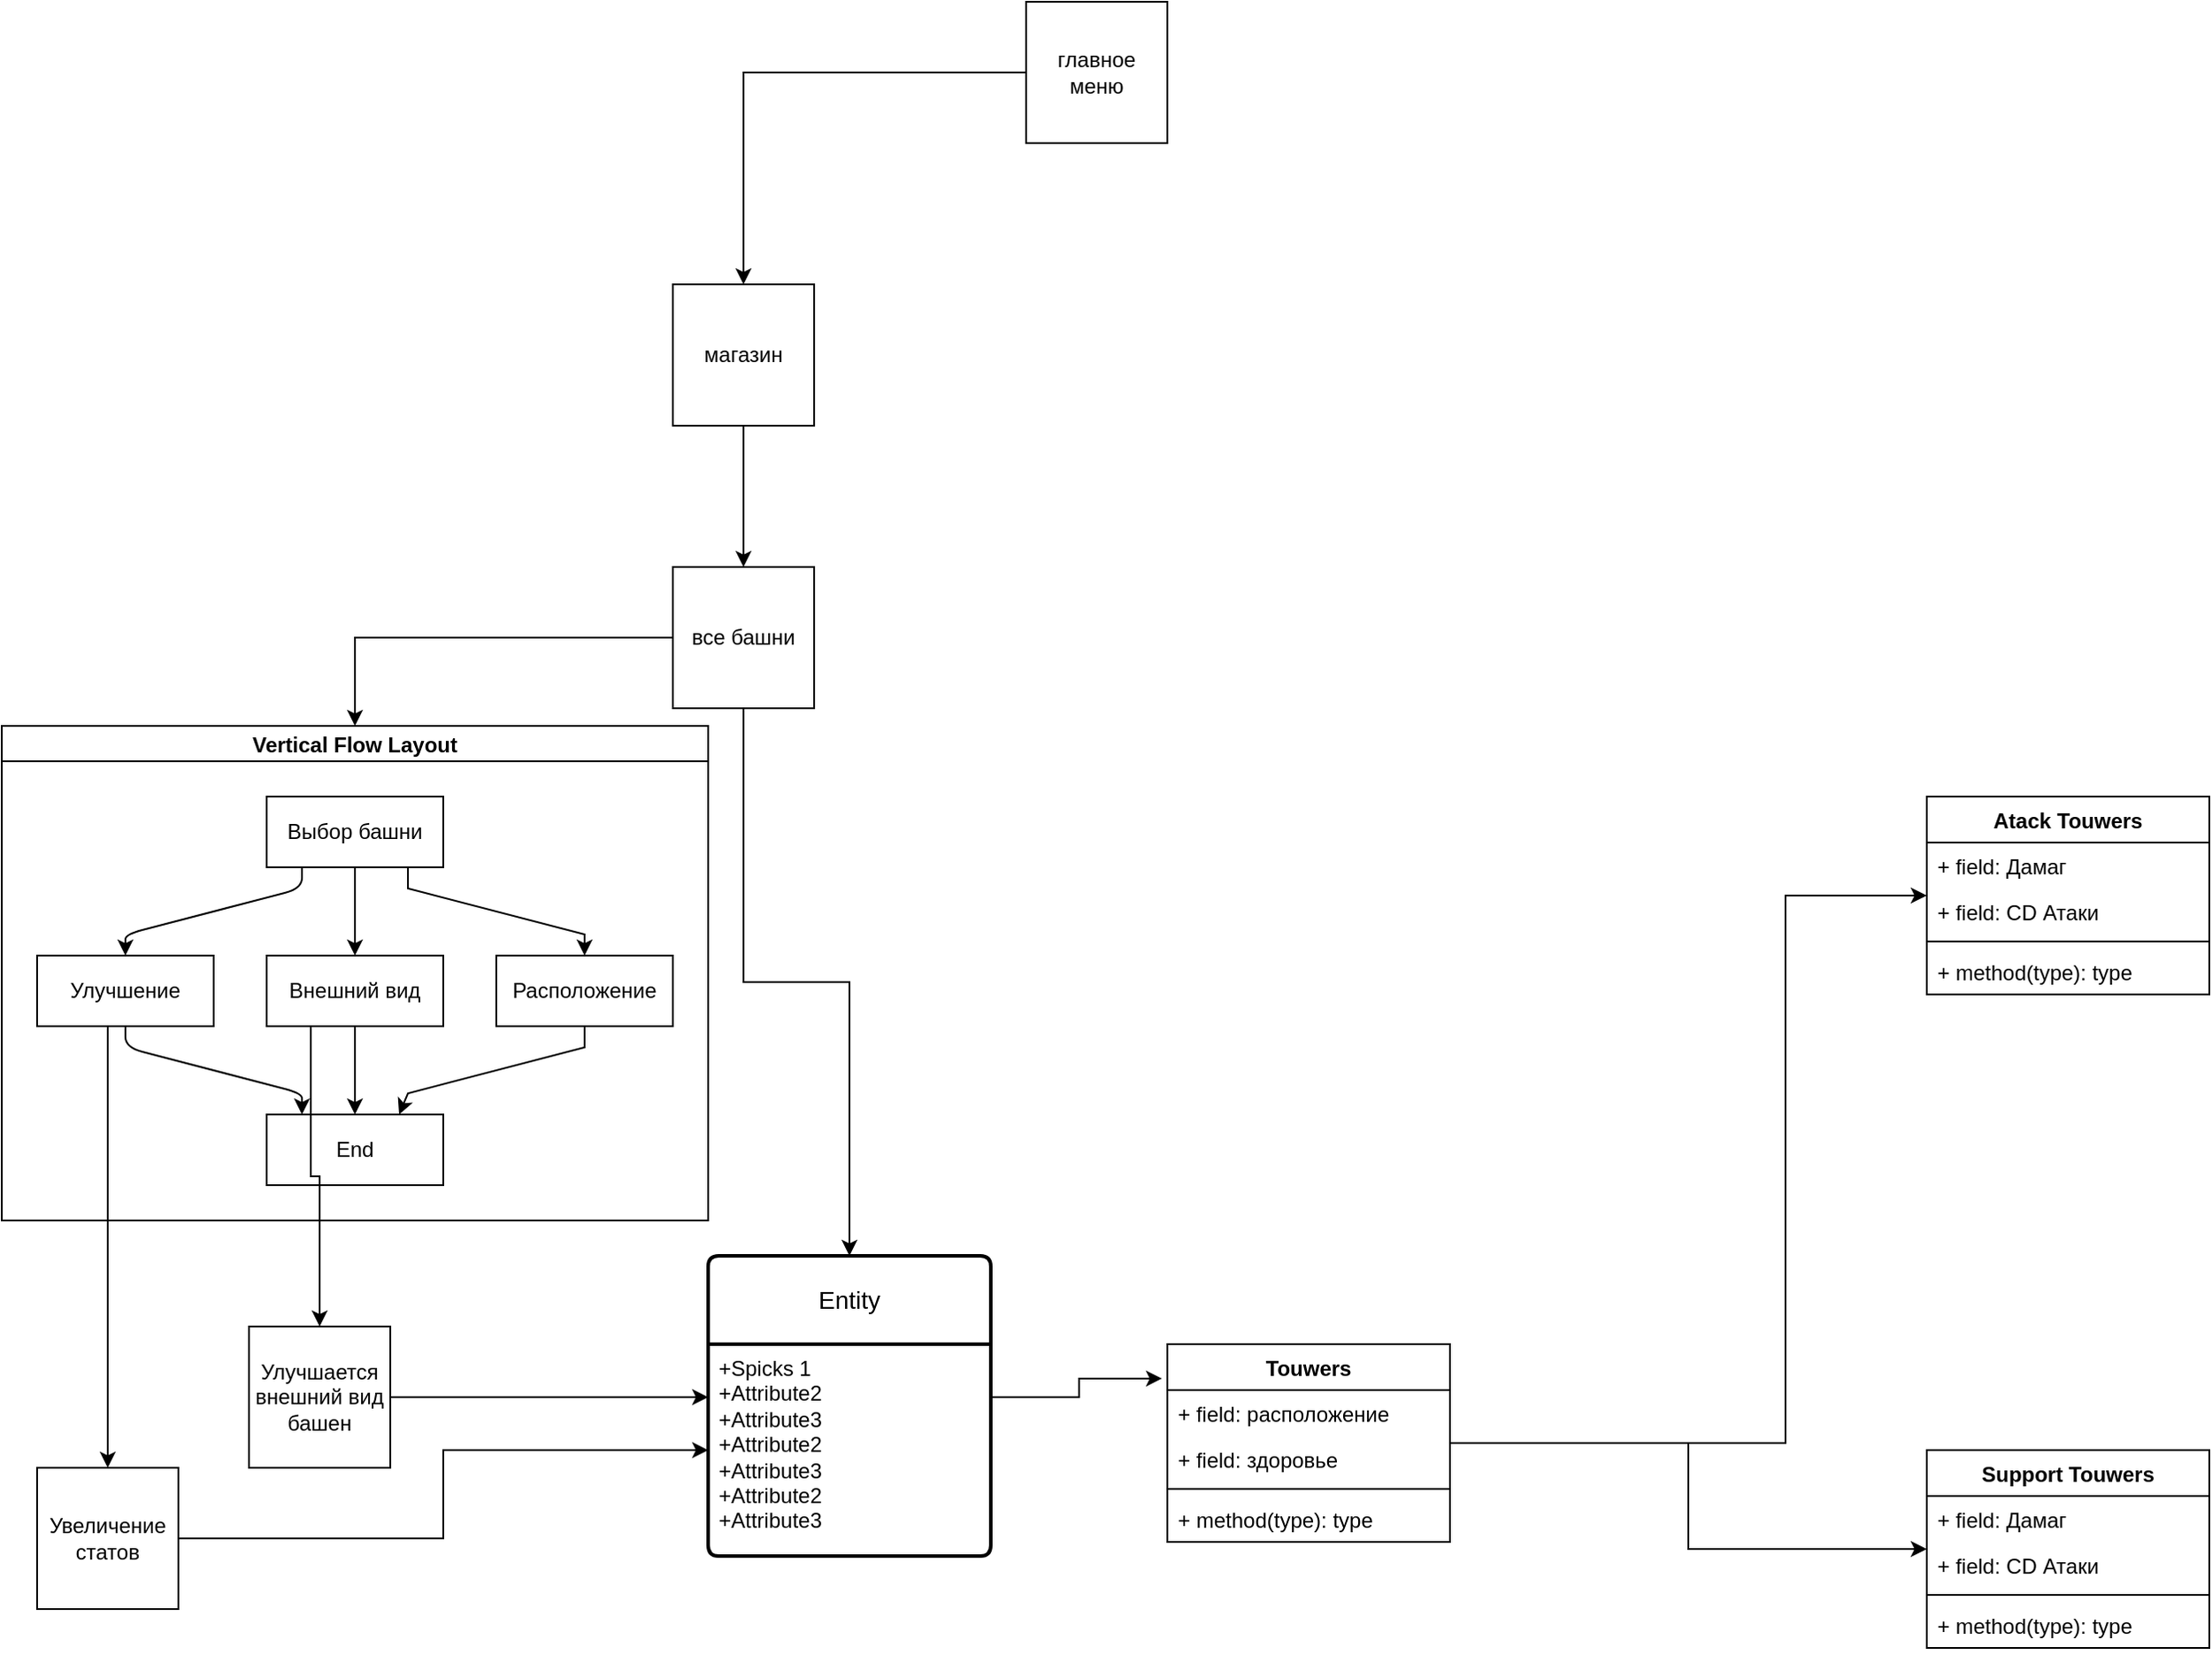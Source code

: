 <mxfile version="22.1.5" type="device">
  <diagram name="Страница — 1" id="nsXlW_DT-UsqhyboqPyw">
    <mxGraphModel dx="2807" dy="1133" grid="1" gridSize="10" guides="1" tooltips="1" connect="1" arrows="1" fold="1" page="1" pageScale="1" pageWidth="827" pageHeight="1169" math="0" shadow="0">
      <root>
        <mxCell id="0" />
        <mxCell id="1" parent="0" />
        <mxCell id="zxyF027QwPhP6R2RznG6-3" style="edgeStyle=orthogonalEdgeStyle;rounded=0;orthogonalLoop=1;jettySize=auto;html=1;" edge="1" parent="1" source="zxyF027QwPhP6R2RznG6-1" target="zxyF027QwPhP6R2RznG6-2">
          <mxGeometry relative="1" as="geometry" />
        </mxCell>
        <mxCell id="zxyF027QwPhP6R2RznG6-1" value="главное меню" style="whiteSpace=wrap;html=1;aspect=fixed;" vertex="1" parent="1">
          <mxGeometry x="360" y="40" width="80" height="80" as="geometry" />
        </mxCell>
        <mxCell id="zxyF027QwPhP6R2RznG6-5" style="edgeStyle=orthogonalEdgeStyle;rounded=0;orthogonalLoop=1;jettySize=auto;html=1;" edge="1" parent="1" source="zxyF027QwPhP6R2RznG6-2" target="zxyF027QwPhP6R2RznG6-4">
          <mxGeometry relative="1" as="geometry" />
        </mxCell>
        <mxCell id="zxyF027QwPhP6R2RznG6-2" value="магазин" style="whiteSpace=wrap;html=1;aspect=fixed;" vertex="1" parent="1">
          <mxGeometry x="160" y="200" width="80" height="80" as="geometry" />
        </mxCell>
        <mxCell id="zxyF027QwPhP6R2RznG6-8" style="edgeStyle=orthogonalEdgeStyle;rounded=0;orthogonalLoop=1;jettySize=auto;html=1;" edge="1" parent="1" source="zxyF027QwPhP6R2RznG6-4" target="zxyF027QwPhP6R2RznG6-6">
          <mxGeometry relative="1" as="geometry" />
        </mxCell>
        <mxCell id="zxyF027QwPhP6R2RznG6-23" style="edgeStyle=orthogonalEdgeStyle;rounded=0;orthogonalLoop=1;jettySize=auto;html=1;exitX=0;exitY=0.5;exitDx=0;exitDy=0;entryX=0.5;entryY=0;entryDx=0;entryDy=0;" edge="1" parent="1" source="zxyF027QwPhP6R2RznG6-4" target="zxyF027QwPhP6R2RznG6-14">
          <mxGeometry relative="1" as="geometry" />
        </mxCell>
        <mxCell id="zxyF027QwPhP6R2RznG6-4" value="все башни" style="whiteSpace=wrap;html=1;aspect=fixed;" vertex="1" parent="1">
          <mxGeometry x="160" y="360" width="80" height="80" as="geometry" />
        </mxCell>
        <mxCell id="zxyF027QwPhP6R2RznG6-6" value="Entity" style="swimlane;childLayout=stackLayout;horizontal=1;startSize=50;horizontalStack=0;rounded=1;fontSize=14;fontStyle=0;strokeWidth=2;resizeParent=0;resizeLast=1;shadow=0;dashed=0;align=center;arcSize=4;whiteSpace=wrap;html=1;" vertex="1" parent="1">
          <mxGeometry x="180" y="750" width="160" height="170" as="geometry" />
        </mxCell>
        <mxCell id="zxyF027QwPhP6R2RznG6-7" value="+Spicks 1&lt;br style=&quot;border-color: var(--border-color);&quot;&gt;+Attribute2&lt;br style=&quot;border-color: var(--border-color);&quot;&gt;+Attribute3&lt;br style=&quot;border-color: var(--border-color);&quot;&gt;+Attribute2&lt;br style=&quot;border-color: var(--border-color);&quot;&gt;+Attribute3&lt;br style=&quot;border-color: var(--border-color);&quot;&gt;+Attribute2&lt;br style=&quot;border-color: var(--border-color);&quot;&gt;+Attribute3" style="align=left;strokeColor=none;fillColor=none;spacingLeft=4;fontSize=12;verticalAlign=top;resizable=0;rotatable=0;part=1;html=1;" vertex="1" parent="zxyF027QwPhP6R2RznG6-6">
          <mxGeometry y="50" width="160" height="120" as="geometry" />
        </mxCell>
        <mxCell id="zxyF027QwPhP6R2RznG6-50" style="edgeStyle=orthogonalEdgeStyle;rounded=0;orthogonalLoop=1;jettySize=auto;html=1;" edge="1" parent="1" source="zxyF027QwPhP6R2RznG6-9" target="zxyF027QwPhP6R2RznG6-45">
          <mxGeometry relative="1" as="geometry" />
        </mxCell>
        <mxCell id="zxyF027QwPhP6R2RznG6-51" style="edgeStyle=orthogonalEdgeStyle;rounded=0;orthogonalLoop=1;jettySize=auto;html=1;" edge="1" parent="1" source="zxyF027QwPhP6R2RznG6-9" target="zxyF027QwPhP6R2RznG6-36">
          <mxGeometry relative="1" as="geometry">
            <Array as="points">
              <mxPoint x="790" y="856" />
              <mxPoint x="790" y="546" />
            </Array>
          </mxGeometry>
        </mxCell>
        <mxCell id="zxyF027QwPhP6R2RznG6-9" value="Touwers" style="swimlane;fontStyle=1;align=center;verticalAlign=top;childLayout=stackLayout;horizontal=1;startSize=26;horizontalStack=0;resizeParent=1;resizeParentMax=0;resizeLast=0;collapsible=1;marginBottom=0;whiteSpace=wrap;html=1;" vertex="1" parent="1">
          <mxGeometry x="440" y="800" width="160" height="112" as="geometry" />
        </mxCell>
        <mxCell id="zxyF027QwPhP6R2RznG6-10" value="+ field: расположение" style="text;strokeColor=none;fillColor=none;align=left;verticalAlign=top;spacingLeft=4;spacingRight=4;overflow=hidden;rotatable=0;points=[[0,0.5],[1,0.5]];portConstraint=eastwest;whiteSpace=wrap;html=1;" vertex="1" parent="zxyF027QwPhP6R2RznG6-9">
          <mxGeometry y="26" width="160" height="26" as="geometry" />
        </mxCell>
        <mxCell id="zxyF027QwPhP6R2RznG6-30" value="+ field: здоровье" style="text;strokeColor=none;fillColor=none;align=left;verticalAlign=top;spacingLeft=4;spacingRight=4;overflow=hidden;rotatable=0;points=[[0,0.5],[1,0.5]];portConstraint=eastwest;whiteSpace=wrap;html=1;" vertex="1" parent="zxyF027QwPhP6R2RznG6-9">
          <mxGeometry y="52" width="160" height="26" as="geometry" />
        </mxCell>
        <mxCell id="zxyF027QwPhP6R2RznG6-11" value="" style="line;strokeWidth=1;fillColor=none;align=left;verticalAlign=middle;spacingTop=-1;spacingLeft=3;spacingRight=3;rotatable=0;labelPosition=right;points=[];portConstraint=eastwest;strokeColor=inherit;" vertex="1" parent="zxyF027QwPhP6R2RznG6-9">
          <mxGeometry y="78" width="160" height="8" as="geometry" />
        </mxCell>
        <mxCell id="zxyF027QwPhP6R2RznG6-12" value="+ method(type): type" style="text;strokeColor=none;fillColor=none;align=left;verticalAlign=top;spacingLeft=4;spacingRight=4;overflow=hidden;rotatable=0;points=[[0,0.5],[1,0.5]];portConstraint=eastwest;whiteSpace=wrap;html=1;" vertex="1" parent="zxyF027QwPhP6R2RznG6-9">
          <mxGeometry y="86" width="160" height="26" as="geometry" />
        </mxCell>
        <mxCell id="zxyF027QwPhP6R2RznG6-13" style="edgeStyle=orthogonalEdgeStyle;rounded=0;orthogonalLoop=1;jettySize=auto;html=1;exitX=1;exitY=0.25;exitDx=0;exitDy=0;entryX=-0.019;entryY=0.174;entryDx=0;entryDy=0;entryPerimeter=0;" edge="1" parent="1" source="zxyF027QwPhP6R2RznG6-7" target="zxyF027QwPhP6R2RznG6-9">
          <mxGeometry relative="1" as="geometry" />
        </mxCell>
        <mxCell id="zxyF027QwPhP6R2RznG6-14" value="Vertical Flow Layout" style="swimlane;startSize=20;horizontal=1;childLayout=flowLayout;flowOrientation=north;resizable=0;interRankCellSpacing=50;containerType=tree;fontSize=12;" vertex="1" parent="1">
          <mxGeometry x="-220" y="450" width="400" height="280" as="geometry" />
        </mxCell>
        <mxCell id="zxyF027QwPhP6R2RznG6-25" style="edgeStyle=orthogonalEdgeStyle;rounded=0;orthogonalLoop=1;jettySize=auto;html=1;noEdgeStyle=1;orthogonal=1;" edge="1" parent="zxyF027QwPhP6R2RznG6-14" source="zxyF027QwPhP6R2RznG6-15" target="zxyF027QwPhP6R2RznG6-24">
          <mxGeometry relative="1" as="geometry">
            <Array as="points">
              <mxPoint x="230" y="92" />
              <mxPoint x="330" y="118" />
            </Array>
          </mxGeometry>
        </mxCell>
        <mxCell id="zxyF027QwPhP6R2RznG6-15" value="Выбор башни" style="whiteSpace=wrap;html=1;" vertex="1" parent="zxyF027QwPhP6R2RznG6-14">
          <mxGeometry x="150" y="40" width="100" height="40" as="geometry" />
        </mxCell>
        <mxCell id="zxyF027QwPhP6R2RznG6-16" value="Улучшение" style="whiteSpace=wrap;html=1;" vertex="1" parent="zxyF027QwPhP6R2RznG6-14">
          <mxGeometry x="20" y="130" width="100" height="40" as="geometry" />
        </mxCell>
        <mxCell id="zxyF027QwPhP6R2RznG6-17" value="" style="html=1;rounded=1;curved=0;sourcePerimeterSpacing=0;targetPerimeterSpacing=0;startSize=6;endSize=6;noEdgeStyle=1;orthogonal=1;" edge="1" parent="zxyF027QwPhP6R2RznG6-14" source="zxyF027QwPhP6R2RznG6-15" target="zxyF027QwPhP6R2RznG6-16">
          <mxGeometry relative="1" as="geometry">
            <Array as="points">
              <mxPoint x="170" y="92" />
              <mxPoint x="70" y="118" />
            </Array>
          </mxGeometry>
        </mxCell>
        <mxCell id="zxyF027QwPhP6R2RznG6-18" value="Внешний вид" style="whiteSpace=wrap;html=1;" vertex="1" parent="zxyF027QwPhP6R2RznG6-14">
          <mxGeometry x="150" y="130" width="100" height="40" as="geometry" />
        </mxCell>
        <mxCell id="zxyF027QwPhP6R2RznG6-19" value="" style="html=1;rounded=1;curved=0;sourcePerimeterSpacing=0;targetPerimeterSpacing=0;startSize=6;endSize=6;noEdgeStyle=1;orthogonal=1;" edge="1" parent="zxyF027QwPhP6R2RznG6-14" source="zxyF027QwPhP6R2RznG6-15" target="zxyF027QwPhP6R2RznG6-18">
          <mxGeometry relative="1" as="geometry">
            <Array as="points">
              <mxPoint x="200" y="94" />
              <mxPoint x="200" y="118" />
            </Array>
          </mxGeometry>
        </mxCell>
        <mxCell id="zxyF027QwPhP6R2RznG6-20" value="End" style="whiteSpace=wrap;html=1;" vertex="1" parent="zxyF027QwPhP6R2RznG6-14">
          <mxGeometry x="150" y="220" width="100" height="40" as="geometry" />
        </mxCell>
        <mxCell id="zxyF027QwPhP6R2RznG6-21" value="" style="html=1;rounded=1;curved=0;sourcePerimeterSpacing=0;targetPerimeterSpacing=0;startSize=6;endSize=6;noEdgeStyle=1;orthogonal=1;" edge="1" parent="zxyF027QwPhP6R2RznG6-14" source="zxyF027QwPhP6R2RznG6-16" target="zxyF027QwPhP6R2RznG6-20">
          <mxGeometry relative="1" as="geometry">
            <Array as="points">
              <mxPoint x="70" y="182" />
              <mxPoint x="170" y="208" />
            </Array>
          </mxGeometry>
        </mxCell>
        <mxCell id="zxyF027QwPhP6R2RznG6-22" value="" style="html=1;rounded=1;curved=0;sourcePerimeterSpacing=0;targetPerimeterSpacing=0;startSize=6;endSize=6;noEdgeStyle=1;orthogonal=1;" edge="1" parent="zxyF027QwPhP6R2RznG6-14" source="zxyF027QwPhP6R2RznG6-18" target="zxyF027QwPhP6R2RznG6-20">
          <mxGeometry relative="1" as="geometry">
            <Array as="points">
              <mxPoint x="200" y="182" />
              <mxPoint x="200" y="206" />
            </Array>
          </mxGeometry>
        </mxCell>
        <mxCell id="zxyF027QwPhP6R2RznG6-26" style="edgeStyle=orthogonalEdgeStyle;rounded=0;orthogonalLoop=1;jettySize=auto;html=1;entryX=0.75;entryY=0;entryDx=0;entryDy=0;noEdgeStyle=1;orthogonal=1;" edge="1" parent="zxyF027QwPhP6R2RznG6-14" source="zxyF027QwPhP6R2RznG6-24" target="zxyF027QwPhP6R2RznG6-20">
          <mxGeometry relative="1" as="geometry">
            <Array as="points">
              <mxPoint x="330" y="182" />
              <mxPoint x="230" y="208" />
            </Array>
          </mxGeometry>
        </mxCell>
        <mxCell id="zxyF027QwPhP6R2RznG6-24" value="Расположение" style="whiteSpace=wrap;html=1;" vertex="1" parent="zxyF027QwPhP6R2RznG6-14">
          <mxGeometry x="280" y="130" width="100" height="40" as="geometry" />
        </mxCell>
        <mxCell id="zxyF027QwPhP6R2RznG6-29" style="edgeStyle=orthogonalEdgeStyle;rounded=0;orthogonalLoop=1;jettySize=auto;html=1;" edge="1" parent="1" source="zxyF027QwPhP6R2RznG6-28" target="zxyF027QwPhP6R2RznG6-7">
          <mxGeometry relative="1" as="geometry" />
        </mxCell>
        <mxCell id="zxyF027QwPhP6R2RznG6-28" value="Увеличение статов" style="whiteSpace=wrap;html=1;aspect=fixed;" vertex="1" parent="1">
          <mxGeometry x="-200" y="870" width="80" height="80" as="geometry" />
        </mxCell>
        <mxCell id="zxyF027QwPhP6R2RznG6-27" style="edgeStyle=orthogonalEdgeStyle;rounded=0;orthogonalLoop=1;jettySize=auto;html=1;entryX=0.5;entryY=0;entryDx=0;entryDy=0;" edge="1" parent="1" source="zxyF027QwPhP6R2RznG6-16" target="zxyF027QwPhP6R2RznG6-28">
          <mxGeometry relative="1" as="geometry">
            <mxPoint x="-120" y="1020" as="targetPoint" />
            <Array as="points">
              <mxPoint x="-160" y="770" />
              <mxPoint x="-160" y="770" />
            </Array>
          </mxGeometry>
        </mxCell>
        <mxCell id="zxyF027QwPhP6R2RznG6-33" style="edgeStyle=orthogonalEdgeStyle;rounded=0;orthogonalLoop=1;jettySize=auto;html=1;entryX=0;entryY=0.25;entryDx=0;entryDy=0;" edge="1" parent="1" source="zxyF027QwPhP6R2RznG6-31" target="zxyF027QwPhP6R2RznG6-7">
          <mxGeometry relative="1" as="geometry" />
        </mxCell>
        <mxCell id="zxyF027QwPhP6R2RznG6-31" value="Улучшается внешний вид башен" style="whiteSpace=wrap;html=1;aspect=fixed;" vertex="1" parent="1">
          <mxGeometry x="-80" y="790" width="80" height="80" as="geometry" />
        </mxCell>
        <mxCell id="zxyF027QwPhP6R2RznG6-32" style="edgeStyle=orthogonalEdgeStyle;rounded=0;orthogonalLoop=1;jettySize=auto;html=1;exitX=0.25;exitY=1;exitDx=0;exitDy=0;" edge="1" parent="1" source="zxyF027QwPhP6R2RznG6-18" target="zxyF027QwPhP6R2RznG6-31">
          <mxGeometry relative="1" as="geometry" />
        </mxCell>
        <mxCell id="zxyF027QwPhP6R2RznG6-36" value="Atack Touwers" style="swimlane;fontStyle=1;align=center;verticalAlign=top;childLayout=stackLayout;horizontal=1;startSize=26;horizontalStack=0;resizeParent=1;resizeParentMax=0;resizeLast=0;collapsible=1;marginBottom=0;whiteSpace=wrap;html=1;" vertex="1" parent="1">
          <mxGeometry x="870" y="490" width="160" height="112" as="geometry" />
        </mxCell>
        <mxCell id="zxyF027QwPhP6R2RznG6-39" value="+ field: Дамаг" style="text;strokeColor=none;fillColor=none;align=left;verticalAlign=top;spacingLeft=4;spacingRight=4;overflow=hidden;rotatable=0;points=[[0,0.5],[1,0.5]];portConstraint=eastwest;whiteSpace=wrap;html=1;" vertex="1" parent="zxyF027QwPhP6R2RznG6-36">
          <mxGeometry y="26" width="160" height="26" as="geometry" />
        </mxCell>
        <mxCell id="zxyF027QwPhP6R2RznG6-40" value="+ field: CD Атаки" style="text;strokeColor=none;fillColor=none;align=left;verticalAlign=top;spacingLeft=4;spacingRight=4;overflow=hidden;rotatable=0;points=[[0,0.5],[1,0.5]];portConstraint=eastwest;whiteSpace=wrap;html=1;" vertex="1" parent="zxyF027QwPhP6R2RznG6-36">
          <mxGeometry y="52" width="160" height="26" as="geometry" />
        </mxCell>
        <mxCell id="zxyF027QwPhP6R2RznG6-41" value="" style="line;strokeWidth=1;fillColor=none;align=left;verticalAlign=middle;spacingTop=-1;spacingLeft=3;spacingRight=3;rotatable=0;labelPosition=right;points=[];portConstraint=eastwest;strokeColor=inherit;" vertex="1" parent="zxyF027QwPhP6R2RznG6-36">
          <mxGeometry y="78" width="160" height="8" as="geometry" />
        </mxCell>
        <mxCell id="zxyF027QwPhP6R2RznG6-42" value="+ method(type): type" style="text;strokeColor=none;fillColor=none;align=left;verticalAlign=top;spacingLeft=4;spacingRight=4;overflow=hidden;rotatable=0;points=[[0,0.5],[1,0.5]];portConstraint=eastwest;whiteSpace=wrap;html=1;" vertex="1" parent="zxyF027QwPhP6R2RznG6-36">
          <mxGeometry y="86" width="160" height="26" as="geometry" />
        </mxCell>
        <mxCell id="zxyF027QwPhP6R2RznG6-45" value="Support Touwers" style="swimlane;fontStyle=1;align=center;verticalAlign=top;childLayout=stackLayout;horizontal=1;startSize=26;horizontalStack=0;resizeParent=1;resizeParentMax=0;resizeLast=0;collapsible=1;marginBottom=0;whiteSpace=wrap;html=1;" vertex="1" parent="1">
          <mxGeometry x="870" y="860" width="160" height="112" as="geometry" />
        </mxCell>
        <mxCell id="zxyF027QwPhP6R2RznG6-46" value="+ field: Дамаг" style="text;strokeColor=none;fillColor=none;align=left;verticalAlign=top;spacingLeft=4;spacingRight=4;overflow=hidden;rotatable=0;points=[[0,0.5],[1,0.5]];portConstraint=eastwest;whiteSpace=wrap;html=1;" vertex="1" parent="zxyF027QwPhP6R2RznG6-45">
          <mxGeometry y="26" width="160" height="26" as="geometry" />
        </mxCell>
        <mxCell id="zxyF027QwPhP6R2RznG6-47" value="+ field: CD Атаки" style="text;strokeColor=none;fillColor=none;align=left;verticalAlign=top;spacingLeft=4;spacingRight=4;overflow=hidden;rotatable=0;points=[[0,0.5],[1,0.5]];portConstraint=eastwest;whiteSpace=wrap;html=1;" vertex="1" parent="zxyF027QwPhP6R2RznG6-45">
          <mxGeometry y="52" width="160" height="26" as="geometry" />
        </mxCell>
        <mxCell id="zxyF027QwPhP6R2RznG6-48" value="" style="line;strokeWidth=1;fillColor=none;align=left;verticalAlign=middle;spacingTop=-1;spacingLeft=3;spacingRight=3;rotatable=0;labelPosition=right;points=[];portConstraint=eastwest;strokeColor=inherit;" vertex="1" parent="zxyF027QwPhP6R2RznG6-45">
          <mxGeometry y="78" width="160" height="8" as="geometry" />
        </mxCell>
        <mxCell id="zxyF027QwPhP6R2RznG6-49" value="+ method(type): type" style="text;strokeColor=none;fillColor=none;align=left;verticalAlign=top;spacingLeft=4;spacingRight=4;overflow=hidden;rotatable=0;points=[[0,0.5],[1,0.5]];portConstraint=eastwest;whiteSpace=wrap;html=1;" vertex="1" parent="zxyF027QwPhP6R2RznG6-45">
          <mxGeometry y="86" width="160" height="26" as="geometry" />
        </mxCell>
      </root>
    </mxGraphModel>
  </diagram>
</mxfile>
